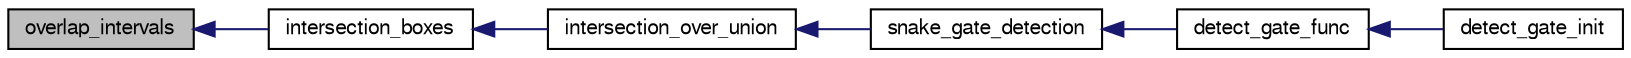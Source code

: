 digraph "overlap_intervals"
{
  edge [fontname="FreeSans",fontsize="10",labelfontname="FreeSans",labelfontsize="10"];
  node [fontname="FreeSans",fontsize="10",shape=record];
  rankdir="LR";
  Node1 [label="overlap_intervals",height=0.2,width=0.4,color="black", fillcolor="grey75", style="filled", fontcolor="black"];
  Node1 -> Node2 [dir="back",color="midnightblue",fontsize="10",style="solid",fontname="FreeSans"];
  Node2 [label="intersection_boxes",height=0.2,width=0.4,color="black", fillcolor="white", style="filled",URL="$snake__gate__detection_8h.html#a1dc48b4673a3131cf83a0d0692c95183"];
  Node2 -> Node3 [dir="back",color="midnightblue",fontsize="10",style="solid",fontname="FreeSans"];
  Node3 [label="intersection_over_union",height=0.2,width=0.4,color="black", fillcolor="white", style="filled",URL="$snake__gate__detection_8h.html#aebc98e80a4263c1220b508a0a3ca975a"];
  Node3 -> Node4 [dir="back",color="midnightblue",fontsize="10",style="solid",fontname="FreeSans"];
  Node4 [label="snake_gate_detection",height=0.2,width=0.4,color="black", fillcolor="white", style="filled",URL="$snake__gate__detection_8h.html#a6f4b4ad6fe02036ec21c3ad960c041bd",tooltip="Run snake gate detection on an image. "];
  Node4 -> Node5 [dir="back",color="midnightblue",fontsize="10",style="solid",fontname="FreeSans"];
  Node5 [label="detect_gate_func",height=0.2,width=0.4,color="black", fillcolor="white", style="filled",URL="$detect__gate_8c.html#a33f5e6c0b684ec61feb65db935e01ff9"];
  Node5 -> Node6 [dir="back",color="midnightblue",fontsize="10",style="solid",fontname="FreeSans"];
  Node6 [label="detect_gate_init",height=0.2,width=0.4,color="black", fillcolor="white", style="filled",URL="$detect__gate_8h.html#afad85937ed43b1d2963bec59f0031ec1"];
}
